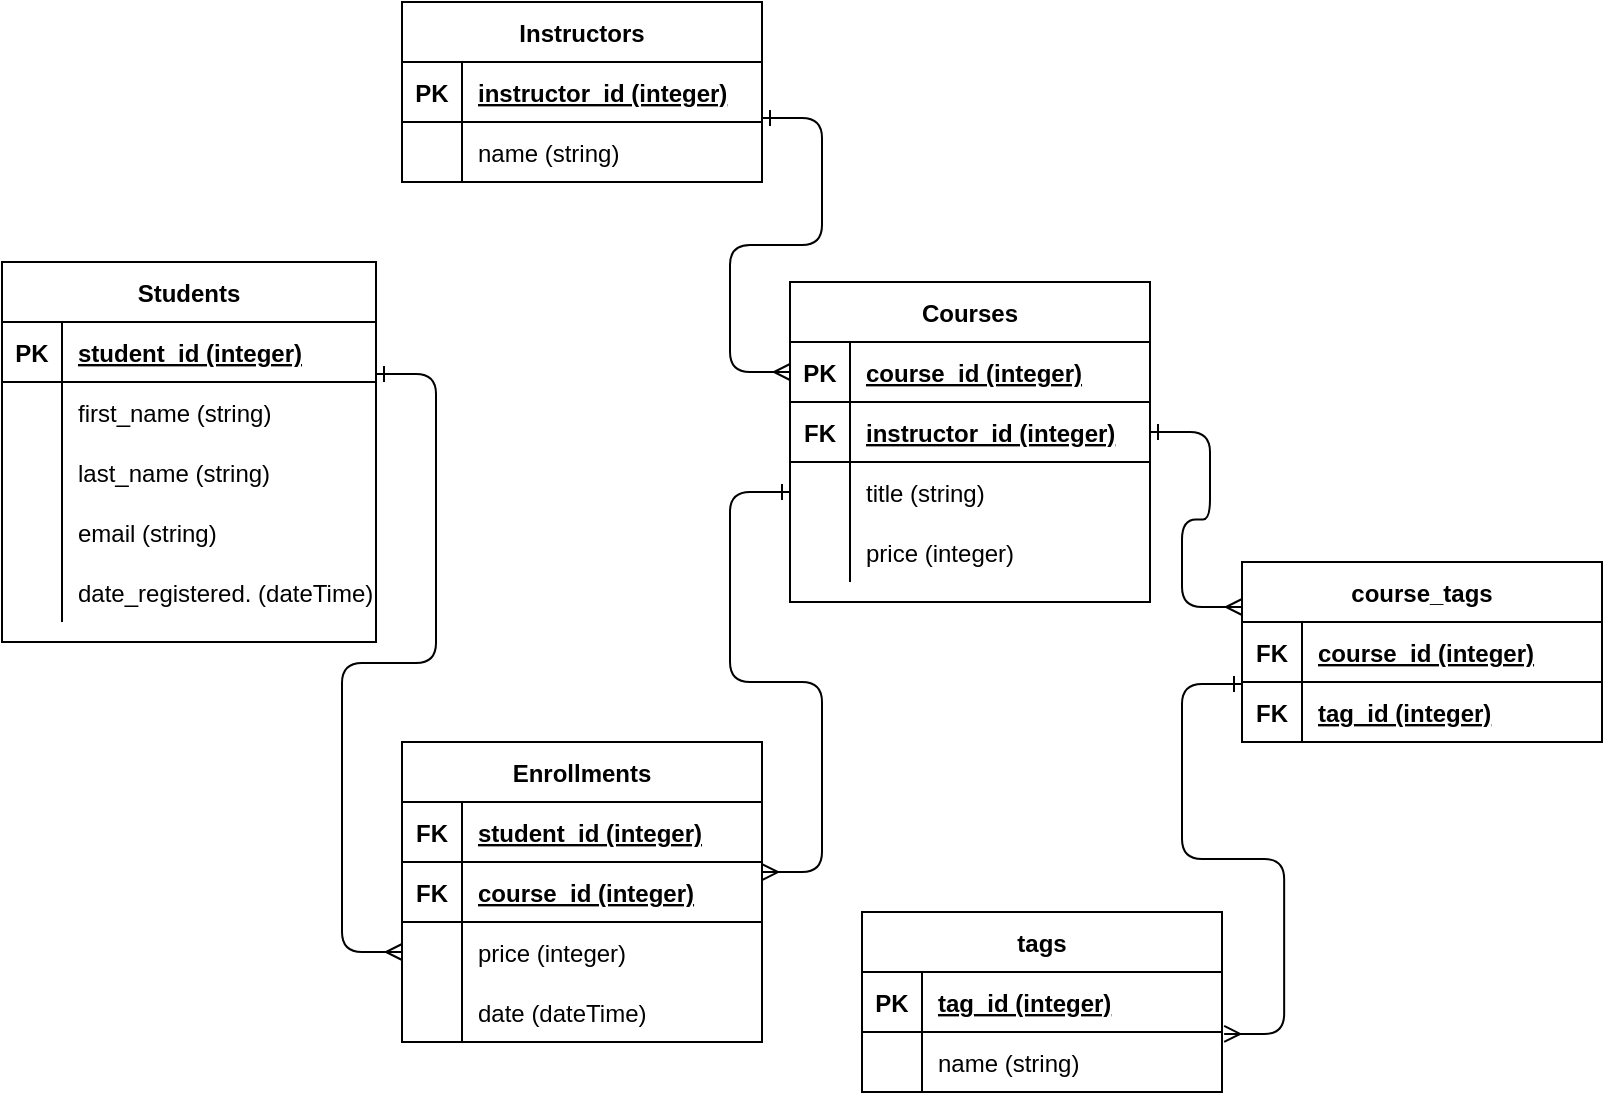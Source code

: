 <mxfile version="14.8.0" type="device"><diagram id="n_9dRPab-GOLQ8JvyYSv" name="Page-1"><mxGraphModel dx="946" dy="532" grid="1" gridSize="10" guides="1" tooltips="1" connect="1" arrows="1" fold="1" page="1" pageScale="1" pageWidth="827" pageHeight="1169" math="0" shadow="0"><root><mxCell id="0"/><mxCell id="1" parent="0"/><mxCell id="--hf94KmuSSCsOzMgLa2-10" value="Students" style="shape=table;startSize=30;container=1;collapsible=1;childLayout=tableLayout;fixedRows=1;rowLines=0;fontStyle=1;align=center;resizeLast=1;" vertex="1" parent="1"><mxGeometry x="13" y="400" width="187" height="190" as="geometry"/></mxCell><mxCell id="--hf94KmuSSCsOzMgLa2-11" value="" style="shape=partialRectangle;collapsible=0;dropTarget=0;pointerEvents=0;fillColor=none;top=0;left=0;bottom=1;right=0;points=[[0,0.5],[1,0.5]];portConstraint=eastwest;" vertex="1" parent="--hf94KmuSSCsOzMgLa2-10"><mxGeometry y="30" width="187" height="30" as="geometry"/></mxCell><mxCell id="--hf94KmuSSCsOzMgLa2-12" value="PK" style="shape=partialRectangle;connectable=0;fillColor=none;top=0;left=0;bottom=0;right=0;fontStyle=1;overflow=hidden;" vertex="1" parent="--hf94KmuSSCsOzMgLa2-11"><mxGeometry width="30" height="30" as="geometry"/></mxCell><mxCell id="--hf94KmuSSCsOzMgLa2-13" value="student_id (integer)" style="shape=partialRectangle;connectable=0;fillColor=none;top=0;left=0;bottom=0;right=0;align=left;spacingLeft=6;fontStyle=5;overflow=hidden;" vertex="1" parent="--hf94KmuSSCsOzMgLa2-11"><mxGeometry x="30" width="157" height="30" as="geometry"/></mxCell><mxCell id="--hf94KmuSSCsOzMgLa2-14" value="" style="shape=partialRectangle;collapsible=0;dropTarget=0;pointerEvents=0;fillColor=none;top=0;left=0;bottom=0;right=0;points=[[0,0.5],[1,0.5]];portConstraint=eastwest;" vertex="1" parent="--hf94KmuSSCsOzMgLa2-10"><mxGeometry y="60" width="187" height="30" as="geometry"/></mxCell><mxCell id="--hf94KmuSSCsOzMgLa2-15" value="" style="shape=partialRectangle;connectable=0;fillColor=none;top=0;left=0;bottom=0;right=0;editable=1;overflow=hidden;" vertex="1" parent="--hf94KmuSSCsOzMgLa2-14"><mxGeometry width="30" height="30" as="geometry"/></mxCell><mxCell id="--hf94KmuSSCsOzMgLa2-16" value="first_name (string)" style="shape=partialRectangle;connectable=0;fillColor=none;top=0;left=0;bottom=0;right=0;align=left;spacingLeft=6;overflow=hidden;" vertex="1" parent="--hf94KmuSSCsOzMgLa2-14"><mxGeometry x="30" width="157" height="30" as="geometry"/></mxCell><mxCell id="--hf94KmuSSCsOzMgLa2-17" value="" style="shape=partialRectangle;collapsible=0;dropTarget=0;pointerEvents=0;fillColor=none;top=0;left=0;bottom=0;right=0;points=[[0,0.5],[1,0.5]];portConstraint=eastwest;" vertex="1" parent="--hf94KmuSSCsOzMgLa2-10"><mxGeometry y="90" width="187" height="30" as="geometry"/></mxCell><mxCell id="--hf94KmuSSCsOzMgLa2-18" value="" style="shape=partialRectangle;connectable=0;fillColor=none;top=0;left=0;bottom=0;right=0;editable=1;overflow=hidden;" vertex="1" parent="--hf94KmuSSCsOzMgLa2-17"><mxGeometry width="30" height="30" as="geometry"/></mxCell><mxCell id="--hf94KmuSSCsOzMgLa2-19" value="last_name (string)" style="shape=partialRectangle;connectable=0;fillColor=none;top=0;left=0;bottom=0;right=0;align=left;spacingLeft=6;overflow=hidden;" vertex="1" parent="--hf94KmuSSCsOzMgLa2-17"><mxGeometry x="30" width="157" height="30" as="geometry"/></mxCell><mxCell id="--hf94KmuSSCsOzMgLa2-20" value="" style="shape=partialRectangle;collapsible=0;dropTarget=0;pointerEvents=0;fillColor=none;top=0;left=0;bottom=0;right=0;points=[[0,0.5],[1,0.5]];portConstraint=eastwest;" vertex="1" parent="--hf94KmuSSCsOzMgLa2-10"><mxGeometry y="120" width="187" height="30" as="geometry"/></mxCell><mxCell id="--hf94KmuSSCsOzMgLa2-21" value="" style="shape=partialRectangle;connectable=0;fillColor=none;top=0;left=0;bottom=0;right=0;editable=1;overflow=hidden;" vertex="1" parent="--hf94KmuSSCsOzMgLa2-20"><mxGeometry width="30" height="30" as="geometry"/></mxCell><mxCell id="--hf94KmuSSCsOzMgLa2-22" value="email (string)" style="shape=partialRectangle;connectable=0;fillColor=none;top=0;left=0;bottom=0;right=0;align=left;spacingLeft=6;overflow=hidden;" vertex="1" parent="--hf94KmuSSCsOzMgLa2-20"><mxGeometry x="30" width="157" height="30" as="geometry"/></mxCell><mxCell id="--hf94KmuSSCsOzMgLa2-37" value="" style="shape=partialRectangle;collapsible=0;dropTarget=0;pointerEvents=0;fillColor=none;top=0;left=0;bottom=0;right=0;points=[[0,0.5],[1,0.5]];portConstraint=eastwest;" vertex="1" parent="--hf94KmuSSCsOzMgLa2-10"><mxGeometry y="150" width="187" height="30" as="geometry"/></mxCell><mxCell id="--hf94KmuSSCsOzMgLa2-38" value="" style="shape=partialRectangle;connectable=0;fillColor=none;top=0;left=0;bottom=0;right=0;fontStyle=0;overflow=hidden;" vertex="1" parent="--hf94KmuSSCsOzMgLa2-37"><mxGeometry width="30" height="30" as="geometry"/></mxCell><mxCell id="--hf94KmuSSCsOzMgLa2-39" value="date_registered. (dateTime)" style="shape=partialRectangle;connectable=0;fillColor=none;top=0;left=0;bottom=0;right=0;align=left;spacingLeft=6;fontStyle=0;overflow=hidden;" vertex="1" parent="--hf94KmuSSCsOzMgLa2-37"><mxGeometry x="30" width="157" height="30" as="geometry"/></mxCell><mxCell id="--hf94KmuSSCsOzMgLa2-23" value="Courses" style="shape=table;startSize=30;container=1;collapsible=1;childLayout=tableLayout;fixedRows=1;rowLines=0;fontStyle=1;align=center;resizeLast=1;" vertex="1" parent="1"><mxGeometry x="407" y="410" width="180" height="160" as="geometry"/></mxCell><mxCell id="--hf94KmuSSCsOzMgLa2-24" value="" style="shape=partialRectangle;collapsible=0;dropTarget=0;pointerEvents=0;fillColor=none;top=0;left=0;bottom=1;right=0;points=[[0,0.5],[1,0.5]];portConstraint=eastwest;" vertex="1" parent="--hf94KmuSSCsOzMgLa2-23"><mxGeometry y="30" width="180" height="30" as="geometry"/></mxCell><mxCell id="--hf94KmuSSCsOzMgLa2-25" value="PK" style="shape=partialRectangle;connectable=0;fillColor=none;top=0;left=0;bottom=0;right=0;fontStyle=1;overflow=hidden;" vertex="1" parent="--hf94KmuSSCsOzMgLa2-24"><mxGeometry width="30" height="30" as="geometry"/></mxCell><mxCell id="--hf94KmuSSCsOzMgLa2-26" value="course_id (integer)" style="shape=partialRectangle;connectable=0;fillColor=none;top=0;left=0;bottom=0;right=0;align=left;spacingLeft=6;fontStyle=5;overflow=hidden;" vertex="1" parent="--hf94KmuSSCsOzMgLa2-24"><mxGeometry x="30" width="150" height="30" as="geometry"/></mxCell><mxCell id="--hf94KmuSSCsOzMgLa2-76" value="" style="shape=partialRectangle;collapsible=0;dropTarget=0;pointerEvents=0;fillColor=none;top=0;left=0;bottom=1;right=0;points=[[0,0.5],[1,0.5]];portConstraint=eastwest;" vertex="1" parent="--hf94KmuSSCsOzMgLa2-23"><mxGeometry y="60" width="180" height="30" as="geometry"/></mxCell><mxCell id="--hf94KmuSSCsOzMgLa2-77" value="FK" style="shape=partialRectangle;connectable=0;fillColor=none;top=0;left=0;bottom=0;right=0;fontStyle=1;overflow=hidden;" vertex="1" parent="--hf94KmuSSCsOzMgLa2-76"><mxGeometry width="30" height="30" as="geometry"/></mxCell><mxCell id="--hf94KmuSSCsOzMgLa2-78" value="instructor_id (integer)" style="shape=partialRectangle;connectable=0;fillColor=none;top=0;left=0;bottom=0;right=0;align=left;spacingLeft=6;fontStyle=5;overflow=hidden;" vertex="1" parent="--hf94KmuSSCsOzMgLa2-76"><mxGeometry x="30" width="150" height="30" as="geometry"/></mxCell><mxCell id="--hf94KmuSSCsOzMgLa2-27" value="" style="shape=partialRectangle;collapsible=0;dropTarget=0;pointerEvents=0;fillColor=none;top=0;left=0;bottom=0;right=0;points=[[0,0.5],[1,0.5]];portConstraint=eastwest;" vertex="1" parent="--hf94KmuSSCsOzMgLa2-23"><mxGeometry y="90" width="180" height="30" as="geometry"/></mxCell><mxCell id="--hf94KmuSSCsOzMgLa2-28" value="" style="shape=partialRectangle;connectable=0;fillColor=none;top=0;left=0;bottom=0;right=0;editable=1;overflow=hidden;" vertex="1" parent="--hf94KmuSSCsOzMgLa2-27"><mxGeometry width="30" height="30" as="geometry"/></mxCell><mxCell id="--hf94KmuSSCsOzMgLa2-29" value="title (string)" style="shape=partialRectangle;connectable=0;fillColor=none;top=0;left=0;bottom=0;right=0;align=left;spacingLeft=6;overflow=hidden;" vertex="1" parent="--hf94KmuSSCsOzMgLa2-27"><mxGeometry x="30" width="150" height="30" as="geometry"/></mxCell><mxCell id="--hf94KmuSSCsOzMgLa2-30" value="" style="shape=partialRectangle;collapsible=0;dropTarget=0;pointerEvents=0;fillColor=none;top=0;left=0;bottom=0;right=0;points=[[0,0.5],[1,0.5]];portConstraint=eastwest;" vertex="1" parent="--hf94KmuSSCsOzMgLa2-23"><mxGeometry y="120" width="180" height="30" as="geometry"/></mxCell><mxCell id="--hf94KmuSSCsOzMgLa2-31" value="" style="shape=partialRectangle;connectable=0;fillColor=none;top=0;left=0;bottom=0;right=0;editable=1;overflow=hidden;" vertex="1" parent="--hf94KmuSSCsOzMgLa2-30"><mxGeometry width="30" height="30" as="geometry"/></mxCell><mxCell id="--hf94KmuSSCsOzMgLa2-32" value="price (integer)" style="shape=partialRectangle;connectable=0;fillColor=none;top=0;left=0;bottom=0;right=0;align=left;spacingLeft=6;overflow=hidden;" vertex="1" parent="--hf94KmuSSCsOzMgLa2-30"><mxGeometry x="30" width="150" height="30" as="geometry"/></mxCell><mxCell id="--hf94KmuSSCsOzMgLa2-40" value="Enrollments" style="shape=table;startSize=30;container=1;collapsible=1;childLayout=tableLayout;fixedRows=1;rowLines=0;fontStyle=1;align=center;resizeLast=1;" vertex="1" parent="1"><mxGeometry x="213" y="640" width="180" height="150" as="geometry"/></mxCell><mxCell id="--hf94KmuSSCsOzMgLa2-41" value="" style="shape=partialRectangle;collapsible=0;dropTarget=0;pointerEvents=0;fillColor=none;top=0;left=0;bottom=1;right=0;points=[[0,0.5],[1,0.5]];portConstraint=eastwest;" vertex="1" parent="--hf94KmuSSCsOzMgLa2-40"><mxGeometry y="30" width="180" height="30" as="geometry"/></mxCell><mxCell id="--hf94KmuSSCsOzMgLa2-42" value="FK" style="shape=partialRectangle;connectable=0;fillColor=none;top=0;left=0;bottom=0;right=0;fontStyle=1;overflow=hidden;" vertex="1" parent="--hf94KmuSSCsOzMgLa2-41"><mxGeometry width="30" height="30" as="geometry"/></mxCell><mxCell id="--hf94KmuSSCsOzMgLa2-43" value="student_id (integer)" style="shape=partialRectangle;connectable=0;fillColor=none;top=0;left=0;bottom=0;right=0;align=left;spacingLeft=6;fontStyle=5;overflow=hidden;" vertex="1" parent="--hf94KmuSSCsOzMgLa2-41"><mxGeometry x="30" width="150" height="30" as="geometry"/></mxCell><mxCell id="--hf94KmuSSCsOzMgLa2-53" value="" style="shape=partialRectangle;collapsible=0;dropTarget=0;pointerEvents=0;fillColor=none;top=0;left=0;bottom=1;right=0;points=[[0,0.5],[1,0.5]];portConstraint=eastwest;" vertex="1" parent="--hf94KmuSSCsOzMgLa2-40"><mxGeometry y="60" width="180" height="30" as="geometry"/></mxCell><mxCell id="--hf94KmuSSCsOzMgLa2-54" value="FK" style="shape=partialRectangle;connectable=0;fillColor=none;top=0;left=0;bottom=0;right=0;fontStyle=1;overflow=hidden;" vertex="1" parent="--hf94KmuSSCsOzMgLa2-53"><mxGeometry width="30" height="30" as="geometry"/></mxCell><mxCell id="--hf94KmuSSCsOzMgLa2-55" value="course_id (integer)" style="shape=partialRectangle;connectable=0;fillColor=none;top=0;left=0;bottom=0;right=0;align=left;spacingLeft=6;fontStyle=5;overflow=hidden;" vertex="1" parent="--hf94KmuSSCsOzMgLa2-53"><mxGeometry x="30" width="150" height="30" as="geometry"/></mxCell><mxCell id="--hf94KmuSSCsOzMgLa2-47" value="" style="shape=partialRectangle;collapsible=0;dropTarget=0;pointerEvents=0;fillColor=none;top=0;left=0;bottom=0;right=0;points=[[0,0.5],[1,0.5]];portConstraint=eastwest;" vertex="1" parent="--hf94KmuSSCsOzMgLa2-40"><mxGeometry y="90" width="180" height="30" as="geometry"/></mxCell><mxCell id="--hf94KmuSSCsOzMgLa2-48" value="" style="shape=partialRectangle;connectable=0;fillColor=none;top=0;left=0;bottom=0;right=0;editable=1;overflow=hidden;" vertex="1" parent="--hf94KmuSSCsOzMgLa2-47"><mxGeometry width="30" height="30" as="geometry"/></mxCell><mxCell id="--hf94KmuSSCsOzMgLa2-49" value="price (integer)" style="shape=partialRectangle;connectable=0;fillColor=none;top=0;left=0;bottom=0;right=0;align=left;spacingLeft=6;overflow=hidden;" vertex="1" parent="--hf94KmuSSCsOzMgLa2-47"><mxGeometry x="30" width="150" height="30" as="geometry"/></mxCell><mxCell id="--hf94KmuSSCsOzMgLa2-50" value="" style="shape=partialRectangle;collapsible=0;dropTarget=0;pointerEvents=0;fillColor=none;top=0;left=0;bottom=0;right=0;points=[[0,0.5],[1,0.5]];portConstraint=eastwest;" vertex="1" parent="--hf94KmuSSCsOzMgLa2-40"><mxGeometry y="120" width="180" height="30" as="geometry"/></mxCell><mxCell id="--hf94KmuSSCsOzMgLa2-51" value="" style="shape=partialRectangle;connectable=0;fillColor=none;top=0;left=0;bottom=0;right=0;editable=1;overflow=hidden;" vertex="1" parent="--hf94KmuSSCsOzMgLa2-50"><mxGeometry width="30" height="30" as="geometry"/></mxCell><mxCell id="--hf94KmuSSCsOzMgLa2-52" value="date (dateTime)" style="shape=partialRectangle;connectable=0;fillColor=none;top=0;left=0;bottom=0;right=0;align=left;spacingLeft=6;overflow=hidden;" vertex="1" parent="--hf94KmuSSCsOzMgLa2-50"><mxGeometry x="30" width="150" height="30" as="geometry"/></mxCell><mxCell id="--hf94KmuSSCsOzMgLa2-56" value="" style="edgeStyle=entityRelationEdgeStyle;fontSize=12;html=1;endArrow=ERone;entryX=1;entryY=-0.133;entryDx=0;entryDy=0;entryPerimeter=0;exitX=0;exitY=0.5;exitDx=0;exitDy=0;endFill=0;startArrow=ERmany;startFill=0;" edge="1" parent="1" source="--hf94KmuSSCsOzMgLa2-47" target="--hf94KmuSSCsOzMgLa2-14"><mxGeometry width="100" height="100" relative="1" as="geometry"><mxPoint x="233" y="590" as="sourcePoint"/><mxPoint x="333" y="490" as="targetPoint"/></mxGeometry></mxCell><mxCell id="--hf94KmuSSCsOzMgLa2-57" value="" style="edgeStyle=entityRelationEdgeStyle;fontSize=12;html=1;endArrow=ERone;entryX=0;entryY=0.5;entryDx=0;entryDy=0;exitX=1;exitY=0.167;exitDx=0;exitDy=0;exitPerimeter=0;endFill=0;startArrow=ERmany;startFill=0;" edge="1" parent="1" source="--hf94KmuSSCsOzMgLa2-53" target="--hf94KmuSSCsOzMgLa2-27"><mxGeometry width="100" height="100" relative="1" as="geometry"><mxPoint x="283" y="742.01" as="sourcePoint"/><mxPoint x="223" y="466.01" as="targetPoint"/></mxGeometry></mxCell><mxCell id="--hf94KmuSSCsOzMgLa2-62" value="Instructors" style="shape=table;startSize=30;container=1;collapsible=1;childLayout=tableLayout;fixedRows=1;rowLines=0;fontStyle=1;align=center;resizeLast=1;" vertex="1" parent="1"><mxGeometry x="213" y="270" width="180" height="90" as="geometry"/></mxCell><mxCell id="--hf94KmuSSCsOzMgLa2-63" value="" style="shape=partialRectangle;collapsible=0;dropTarget=0;pointerEvents=0;fillColor=none;top=0;left=0;bottom=1;right=0;points=[[0,0.5],[1,0.5]];portConstraint=eastwest;" vertex="1" parent="--hf94KmuSSCsOzMgLa2-62"><mxGeometry y="30" width="180" height="30" as="geometry"/></mxCell><mxCell id="--hf94KmuSSCsOzMgLa2-64" value="PK" style="shape=partialRectangle;connectable=0;fillColor=none;top=0;left=0;bottom=0;right=0;fontStyle=1;overflow=hidden;" vertex="1" parent="--hf94KmuSSCsOzMgLa2-63"><mxGeometry width="30" height="30" as="geometry"/></mxCell><mxCell id="--hf94KmuSSCsOzMgLa2-65" value="instructor_id (integer)" style="shape=partialRectangle;connectable=0;fillColor=none;top=0;left=0;bottom=0;right=0;align=left;spacingLeft=6;fontStyle=5;overflow=hidden;" vertex="1" parent="--hf94KmuSSCsOzMgLa2-63"><mxGeometry x="30" width="150" height="30" as="geometry"/></mxCell><mxCell id="--hf94KmuSSCsOzMgLa2-66" value="" style="shape=partialRectangle;collapsible=0;dropTarget=0;pointerEvents=0;fillColor=none;top=0;left=0;bottom=0;right=0;points=[[0,0.5],[1,0.5]];portConstraint=eastwest;" vertex="1" parent="--hf94KmuSSCsOzMgLa2-62"><mxGeometry y="60" width="180" height="30" as="geometry"/></mxCell><mxCell id="--hf94KmuSSCsOzMgLa2-67" value="" style="shape=partialRectangle;connectable=0;fillColor=none;top=0;left=0;bottom=0;right=0;editable=1;overflow=hidden;" vertex="1" parent="--hf94KmuSSCsOzMgLa2-66"><mxGeometry width="30" height="30" as="geometry"/></mxCell><mxCell id="--hf94KmuSSCsOzMgLa2-68" value="name (string)" style="shape=partialRectangle;connectable=0;fillColor=none;top=0;left=0;bottom=0;right=0;align=left;spacingLeft=6;overflow=hidden;" vertex="1" parent="--hf94KmuSSCsOzMgLa2-66"><mxGeometry x="30" width="150" height="30" as="geometry"/></mxCell><mxCell id="--hf94KmuSSCsOzMgLa2-79" value="" style="edgeStyle=entityRelationEdgeStyle;fontSize=12;html=1;endArrow=ERone;entryX=1;entryY=-0.067;entryDx=0;entryDy=0;exitX=0;exitY=0.5;exitDx=0;exitDy=0;endFill=0;startArrow=ERmany;startFill=0;entryPerimeter=0;" edge="1" parent="1" source="--hf94KmuSSCsOzMgLa2-24" target="--hf94KmuSSCsOzMgLa2-66"><mxGeometry width="100" height="100" relative="1" as="geometry"><mxPoint x="329" y="560.01" as="sourcePoint"/><mxPoint x="343" y="370" as="targetPoint"/></mxGeometry></mxCell><mxCell id="--hf94KmuSSCsOzMgLa2-80" value="course_tags" style="shape=table;startSize=30;container=1;collapsible=1;childLayout=tableLayout;fixedRows=1;rowLines=0;fontStyle=1;align=center;resizeLast=1;" vertex="1" parent="1"><mxGeometry x="633" y="550" width="180" height="90" as="geometry"/></mxCell><mxCell id="--hf94KmuSSCsOzMgLa2-81" value="" style="shape=partialRectangle;collapsible=0;dropTarget=0;pointerEvents=0;fillColor=none;top=0;left=0;bottom=1;right=0;points=[[0,0.5],[1,0.5]];portConstraint=eastwest;" vertex="1" parent="--hf94KmuSSCsOzMgLa2-80"><mxGeometry y="30" width="180" height="30" as="geometry"/></mxCell><mxCell id="--hf94KmuSSCsOzMgLa2-82" value="FK" style="shape=partialRectangle;connectable=0;fillColor=none;top=0;left=0;bottom=0;right=0;fontStyle=1;overflow=hidden;" vertex="1" parent="--hf94KmuSSCsOzMgLa2-81"><mxGeometry width="30" height="30" as="geometry"/></mxCell><mxCell id="--hf94KmuSSCsOzMgLa2-83" value="course_id (integer)" style="shape=partialRectangle;connectable=0;fillColor=none;top=0;left=0;bottom=0;right=0;align=left;spacingLeft=6;fontStyle=5;overflow=hidden;" vertex="1" parent="--hf94KmuSSCsOzMgLa2-81"><mxGeometry x="30" width="150" height="30" as="geometry"/></mxCell><mxCell id="--hf94KmuSSCsOzMgLa2-94" value="" style="shape=partialRectangle;collapsible=0;dropTarget=0;pointerEvents=0;fillColor=none;top=0;left=0;bottom=1;right=0;points=[[0,0.5],[1,0.5]];portConstraint=eastwest;" vertex="1" parent="--hf94KmuSSCsOzMgLa2-80"><mxGeometry y="60" width="180" height="30" as="geometry"/></mxCell><mxCell id="--hf94KmuSSCsOzMgLa2-95" value="FK" style="shape=partialRectangle;connectable=0;fillColor=none;top=0;left=0;bottom=0;right=0;fontStyle=1;overflow=hidden;" vertex="1" parent="--hf94KmuSSCsOzMgLa2-94"><mxGeometry width="30" height="30" as="geometry"/></mxCell><mxCell id="--hf94KmuSSCsOzMgLa2-96" value="tag_id (integer)" style="shape=partialRectangle;connectable=0;fillColor=none;top=0;left=0;bottom=0;right=0;align=left;spacingLeft=6;fontStyle=5;overflow=hidden;" vertex="1" parent="--hf94KmuSSCsOzMgLa2-94"><mxGeometry x="30" width="150" height="30" as="geometry"/></mxCell><mxCell id="--hf94KmuSSCsOzMgLa2-97" value="tags" style="shape=table;startSize=30;container=1;collapsible=1;childLayout=tableLayout;fixedRows=1;rowLines=0;fontStyle=1;align=center;resizeLast=1;" vertex="1" parent="1"><mxGeometry x="443" y="725" width="180" height="90" as="geometry"/></mxCell><mxCell id="--hf94KmuSSCsOzMgLa2-98" value="" style="shape=partialRectangle;collapsible=0;dropTarget=0;pointerEvents=0;fillColor=none;top=0;left=0;bottom=1;right=0;points=[[0,0.5],[1,0.5]];portConstraint=eastwest;" vertex="1" parent="--hf94KmuSSCsOzMgLa2-97"><mxGeometry y="30" width="180" height="30" as="geometry"/></mxCell><mxCell id="--hf94KmuSSCsOzMgLa2-99" value="PK" style="shape=partialRectangle;connectable=0;fillColor=none;top=0;left=0;bottom=0;right=0;fontStyle=1;overflow=hidden;" vertex="1" parent="--hf94KmuSSCsOzMgLa2-98"><mxGeometry width="30" height="30" as="geometry"/></mxCell><mxCell id="--hf94KmuSSCsOzMgLa2-100" value="tag_id (integer)" style="shape=partialRectangle;connectable=0;fillColor=none;top=0;left=0;bottom=0;right=0;align=left;spacingLeft=6;fontStyle=5;overflow=hidden;" vertex="1" parent="--hf94KmuSSCsOzMgLa2-98"><mxGeometry x="30" width="150" height="30" as="geometry"/></mxCell><mxCell id="--hf94KmuSSCsOzMgLa2-101" value="" style="shape=partialRectangle;collapsible=0;dropTarget=0;pointerEvents=0;fillColor=none;top=0;left=0;bottom=0;right=0;points=[[0,0.5],[1,0.5]];portConstraint=eastwest;" vertex="1" parent="--hf94KmuSSCsOzMgLa2-97"><mxGeometry y="60" width="180" height="30" as="geometry"/></mxCell><mxCell id="--hf94KmuSSCsOzMgLa2-102" value="" style="shape=partialRectangle;connectable=0;fillColor=none;top=0;left=0;bottom=0;right=0;editable=1;overflow=hidden;" vertex="1" parent="--hf94KmuSSCsOzMgLa2-101"><mxGeometry width="30" height="30" as="geometry"/></mxCell><mxCell id="--hf94KmuSSCsOzMgLa2-103" value="name (string)" style="shape=partialRectangle;connectable=0;fillColor=none;top=0;left=0;bottom=0;right=0;align=left;spacingLeft=6;overflow=hidden;" vertex="1" parent="--hf94KmuSSCsOzMgLa2-101"><mxGeometry x="30" width="150" height="30" as="geometry"/></mxCell><mxCell id="--hf94KmuSSCsOzMgLa2-110" value="" style="edgeStyle=entityRelationEdgeStyle;fontSize=12;html=1;endArrow=ERone;exitX=1.006;exitY=0.033;exitDx=0;exitDy=0;exitPerimeter=0;endFill=0;startArrow=ERmany;startFill=0;entryX=0;entryY=0.033;entryDx=0;entryDy=0;entryPerimeter=0;" edge="1" parent="1" source="--hf94KmuSSCsOzMgLa2-101" target="--hf94KmuSSCsOzMgLa2-94"><mxGeometry width="100" height="100" relative="1" as="geometry"><mxPoint x="619" y="790.01" as="sourcePoint"/><mxPoint x="633" y="600" as="targetPoint"/></mxGeometry></mxCell><mxCell id="--hf94KmuSSCsOzMgLa2-111" value="" style="edgeStyle=entityRelationEdgeStyle;fontSize=12;html=1;endArrow=ERone;exitX=0;exitY=0.25;exitDx=0;exitDy=0;endFill=0;startArrow=ERmany;startFill=0;entryX=1;entryY=0.5;entryDx=0;entryDy=0;" edge="1" parent="1" source="--hf94KmuSSCsOzMgLa2-80" target="--hf94KmuSSCsOzMgLa2-76"><mxGeometry width="100" height="100" relative="1" as="geometry"><mxPoint x="654.08" y="525" as="sourcePoint"/><mxPoint x="663" y="350" as="targetPoint"/></mxGeometry></mxCell></root></mxGraphModel></diagram></mxfile>